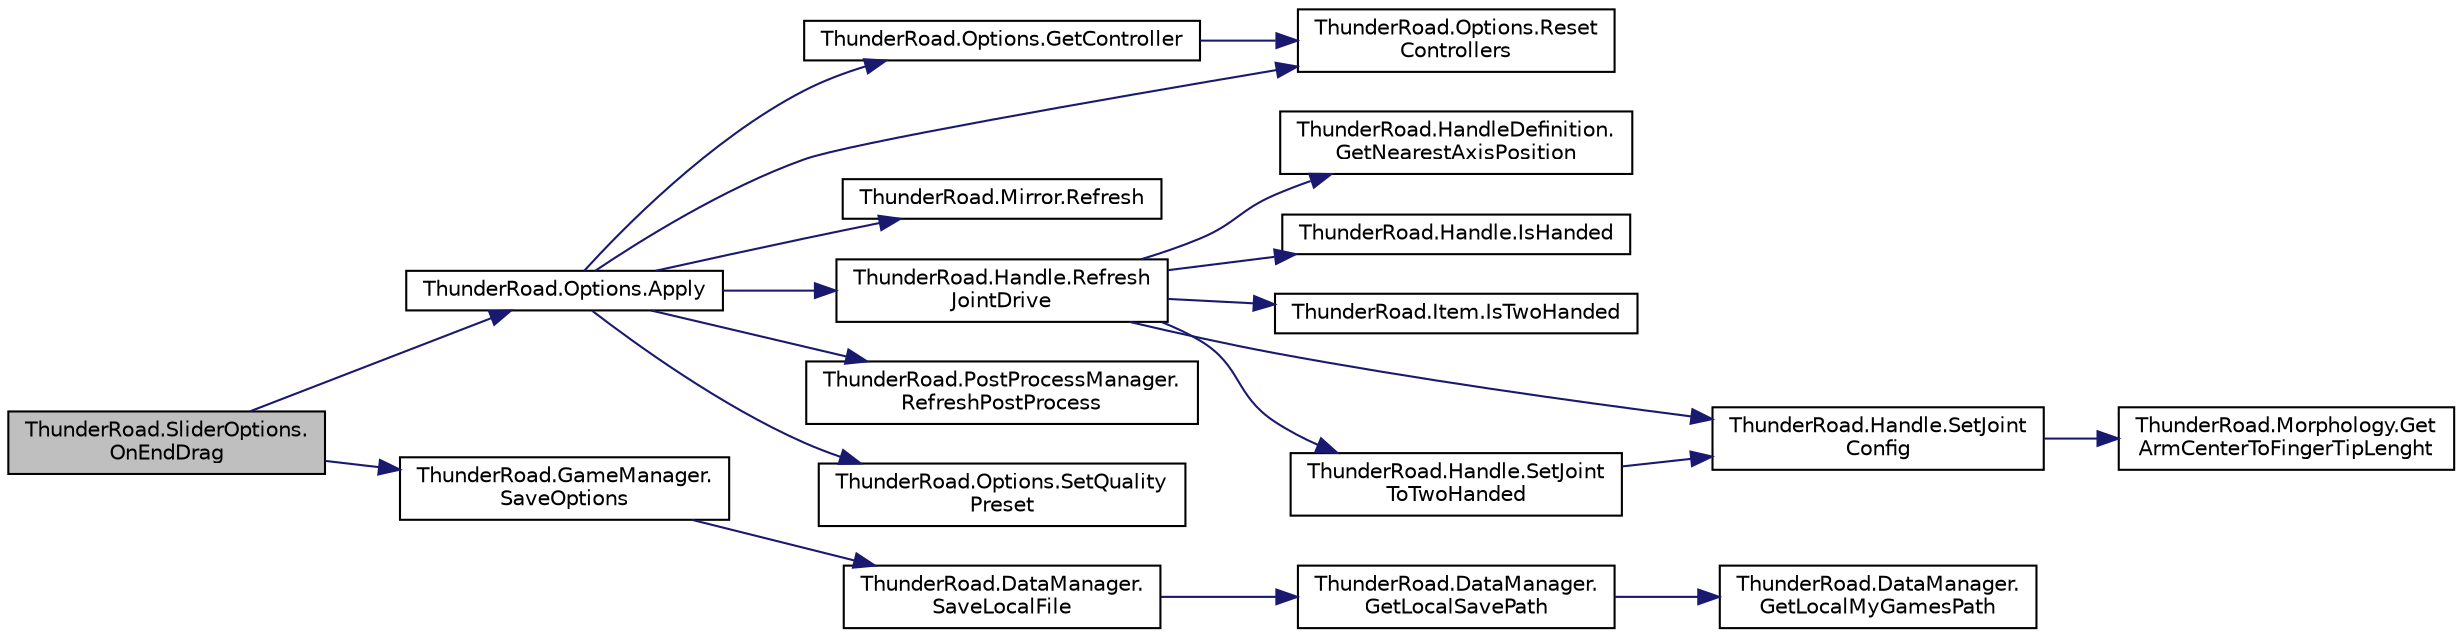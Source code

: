 digraph "ThunderRoad.SliderOptions.OnEndDrag"
{
 // LATEX_PDF_SIZE
  edge [fontname="Helvetica",fontsize="10",labelfontname="Helvetica",labelfontsize="10"];
  node [fontname="Helvetica",fontsize="10",shape=record];
  rankdir="LR";
  Node1 [label="ThunderRoad.SliderOptions.\lOnEndDrag",height=0.2,width=0.4,color="black", fillcolor="grey75", style="filled", fontcolor="black",tooltip="Called when [end drag]."];
  Node1 -> Node2 [color="midnightblue",fontsize="10",style="solid",fontname="Helvetica"];
  Node2 [label="ThunderRoad.Options.Apply",height=0.2,width=0.4,color="black", fillcolor="white", style="filled",URL="$class_thunder_road_1_1_options.html#a0d7a7ac9ce72af5733a0ff747bf0929d",tooltip="Applies this instance."];
  Node2 -> Node3 [color="midnightblue",fontsize="10",style="solid",fontname="Helvetica"];
  Node3 [label="ThunderRoad.Options.GetController",height=0.2,width=0.4,color="black", fillcolor="white", style="filled",URL="$class_thunder_road_1_1_options.html#a727e99603e17601d7a0fc1f762bd193c",tooltip="Gets the controller."];
  Node3 -> Node4 [color="midnightblue",fontsize="10",style="solid",fontname="Helvetica"];
  Node4 [label="ThunderRoad.Options.Reset\lControllers",height=0.2,width=0.4,color="black", fillcolor="white", style="filled",URL="$class_thunder_road_1_1_options.html#af99bb61db8b98b3a350f3e1df610635b",tooltip="Resets the controllers."];
  Node2 -> Node5 [color="midnightblue",fontsize="10",style="solid",fontname="Helvetica"];
  Node5 [label="ThunderRoad.Mirror.Refresh",height=0.2,width=0.4,color="black", fillcolor="white", style="filled",URL="$class_thunder_road_1_1_mirror.html#a39ff82894a3e360620bf669c09ea534f",tooltip="Refreshes this instance."];
  Node2 -> Node6 [color="midnightblue",fontsize="10",style="solid",fontname="Helvetica"];
  Node6 [label="ThunderRoad.Handle.Refresh\lJointDrive",height=0.2,width=0.4,color="black", fillcolor="white", style="filled",URL="$class_thunder_road_1_1_handle.html#a198ca29640ae1e41a39f0fcd9791c00a",tooltip="Refreshes the joint drive."];
  Node6 -> Node7 [color="midnightblue",fontsize="10",style="solid",fontname="Helvetica"];
  Node7 [label="ThunderRoad.HandleDefinition.\lGetNearestAxisPosition",height=0.2,width=0.4,color="black", fillcolor="white", style="filled",URL="$class_thunder_road_1_1_handle_definition.html#aaecf5668b0c379d67ae0f0dabc9eb8a2",tooltip="Gets the nearest axis position."];
  Node6 -> Node8 [color="midnightblue",fontsize="10",style="solid",fontname="Helvetica"];
  Node8 [label="ThunderRoad.Handle.IsHanded",height=0.2,width=0.4,color="black", fillcolor="white", style="filled",URL="$class_thunder_road_1_1_handle.html#ad64cb9ca1c1e26afc1606d729250516a",tooltip="Determines whether this instance is handed."];
  Node6 -> Node9 [color="midnightblue",fontsize="10",style="solid",fontname="Helvetica"];
  Node9 [label="ThunderRoad.Item.IsTwoHanded",height=0.2,width=0.4,color="black", fillcolor="white", style="filled",URL="$class_thunder_road_1_1_item.html#aa71f102491e167e0878f9617ec50f22e",tooltip="Determines whether [is two handed] [the specified valid handles]."];
  Node6 -> Node10 [color="midnightblue",fontsize="10",style="solid",fontname="Helvetica"];
  Node10 [label="ThunderRoad.Handle.SetJoint\lConfig",height=0.2,width=0.4,color="black", fillcolor="white", style="filled",URL="$class_thunder_road_1_1_handle.html#af877a8b9023994e0b6f3b42365749685",tooltip="Sets the joint configuration."];
  Node10 -> Node11 [color="midnightblue",fontsize="10",style="solid",fontname="Helvetica"];
  Node11 [label="ThunderRoad.Morphology.Get\lArmCenterToFingerTipLenght",height=0.2,width=0.4,color="black", fillcolor="white", style="filled",URL="$class_thunder_road_1_1_morphology.html#a4dc479d6cf56495d577fc193e2c99cae",tooltip="Gets the arm center to finger tip lenght."];
  Node6 -> Node12 [color="midnightblue",fontsize="10",style="solid",fontname="Helvetica"];
  Node12 [label="ThunderRoad.Handle.SetJoint\lToTwoHanded",height=0.2,width=0.4,color="black", fillcolor="white", style="filled",URL="$class_thunder_road_1_1_handle.html#a50056543c9c56711ac6bb1b347ec973f",tooltip="Sets the joint to two handed."];
  Node12 -> Node10 [color="midnightblue",fontsize="10",style="solid",fontname="Helvetica"];
  Node2 -> Node13 [color="midnightblue",fontsize="10",style="solid",fontname="Helvetica"];
  Node13 [label="ThunderRoad.PostProcessManager.\lRefreshPostProcess",height=0.2,width=0.4,color="black", fillcolor="white", style="filled",URL="$class_thunder_road_1_1_post_process_manager.html#a1a53a29e9c9b579cc65c40713afebd56",tooltip="Refreshes the post process."];
  Node2 -> Node4 [color="midnightblue",fontsize="10",style="solid",fontname="Helvetica"];
  Node2 -> Node14 [color="midnightblue",fontsize="10",style="solid",fontname="Helvetica"];
  Node14 [label="ThunderRoad.Options.SetQuality\lPreset",height=0.2,width=0.4,color="black", fillcolor="white", style="filled",URL="$class_thunder_road_1_1_options.html#a48e50889fa16c5ed669188c34dbc31f4",tooltip="Sets the quality preset."];
  Node1 -> Node15 [color="midnightblue",fontsize="10",style="solid",fontname="Helvetica"];
  Node15 [label="ThunderRoad.GameManager.\lSaveOptions",height=0.2,width=0.4,color="black", fillcolor="white", style="filled",URL="$class_thunder_road_1_1_game_manager.html#a9fa7a68254b86c7110738e8f0560e902",tooltip="Saves the options."];
  Node15 -> Node16 [color="midnightblue",fontsize="10",style="solid",fontname="Helvetica"];
  Node16 [label="ThunderRoad.DataManager.\lSaveLocalFile",height=0.2,width=0.4,color="black", fillcolor="white", style="filled",URL="$class_thunder_road_1_1_data_manager.html#a9a5252f975e3474c0ab6571c126a65c4",tooltip="Saves the local file."];
  Node16 -> Node17 [color="midnightblue",fontsize="10",style="solid",fontname="Helvetica"];
  Node17 [label="ThunderRoad.DataManager.\lGetLocalSavePath",height=0.2,width=0.4,color="black", fillcolor="white", style="filled",URL="$class_thunder_road_1_1_data_manager.html#a30115c560573758abb0bc64ea9c24f17",tooltip="Gets the local save path."];
  Node17 -> Node18 [color="midnightblue",fontsize="10",style="solid",fontname="Helvetica"];
  Node18 [label="ThunderRoad.DataManager.\lGetLocalMyGamesPath",height=0.2,width=0.4,color="black", fillcolor="white", style="filled",URL="$class_thunder_road_1_1_data_manager.html#afcd74081b8ab8ed1db498162a4cdab56",tooltip="Gets the local my games path."];
}
